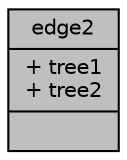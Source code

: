 digraph "edge2"
{
 // LATEX_PDF_SIZE
  edge [fontname="Helvetica",fontsize="10",labelfontname="Helvetica",labelfontsize="10"];
  node [fontname="Helvetica",fontsize="10",shape=record];
  Node1 [label="{edge2\n|+ tree1\l+ tree2\l|}",height=0.2,width=0.4,color="black", fillcolor="grey75", style="filled", fontcolor="black",tooltip="2ième structure définissant une arête (pour options)"];
}
